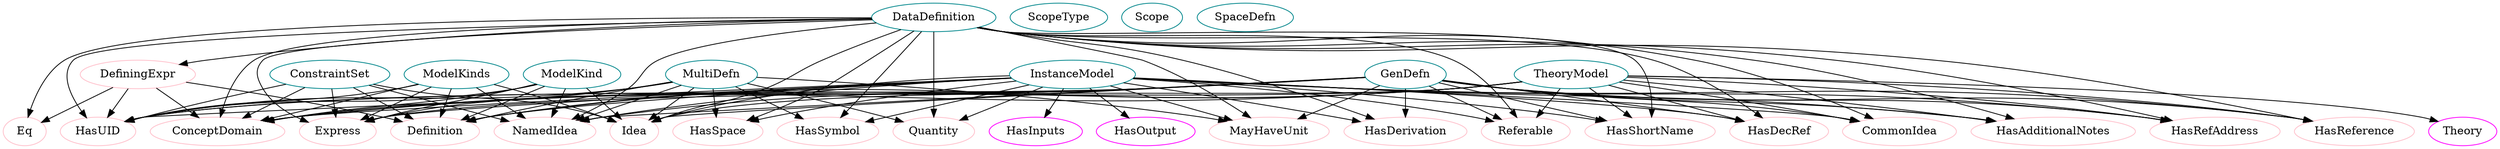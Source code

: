 digraph theory{
ConstraintSet	[shape=oval, color=turquoise4, label="ConstraintSet"];
ScopeType	[shape=oval, color=turquoise4, label="ScopeType"];
DataDefinition	[shape=oval, color=turquoise4, label="DataDefinition"];
Scope	[shape=oval, color=turquoise4, label="Scope"];
GenDefn	[shape=oval, color=turquoise4, label="GenDefn"];
InstanceModel	[shape=oval, color=turquoise4, label="InstanceModel"];
ModelKinds	[shape=oval, color=turquoise4, label="ModelKinds"];
ModelKind	[shape=oval, color=turquoise4, label="ModelKind"];
DefiningExpr	[shape=oval, color=turquoise4, label="DefiningExpr"];
MultiDefn	[shape=oval, color=turquoise4, label="MultiDefn"];
SpaceDefn	[shape=oval, color=turquoise4, label="SpaceDefn"];
TheoryModel	[shape=oval, color=turquoise4, label="TheoryModel"];
HasUID	[shape=oval, color=pink, label="HasUID"];
NamedIdea	[shape=oval, color=pink, label="NamedIdea"];
Idea	[shape=oval, color=pink, label="Idea"];
Definition	[shape=oval, color=pink, label="Definition"];
ConceptDomain	[shape=oval, color=pink, label="ConceptDomain"];
Express	[shape=oval, color=pink, label="Express"];
HasUID	[shape=oval, color=pink, label="HasUID"];
NamedIdea	[shape=oval, color=pink, label="NamedIdea"];
Idea	[shape=oval, color=pink, label="Idea"];
HasSpace	[shape=oval, color=pink, label="HasSpace"];
HasSymbol	[shape=oval, color=pink, label="HasSymbol"];
Quantity	[shape=oval, color=pink, label="Quantity"];
DefiningExpr	[shape=oval, color=pink, label="DefiningExpr"];
Express	[shape=oval, color=pink, label="Express"];
HasReference	[shape=oval, color=pink, label="HasReference"];
HasDecRef	[shape=oval, color=pink, label="HasDecRef"];
Eq	[shape=oval, color=pink, label="Eq"];
HasDerivation	[shape=oval, color=pink, label="HasDerivation"];
HasAdditionalNotes	[shape=oval, color=pink, label="HasAdditionalNotes"];
MayHaveUnit	[shape=oval, color=pink, label="MayHaveUnit"];
HasShortName	[shape=oval, color=pink, label="HasShortName"];
HasRefAddress	[shape=oval, color=pink, label="HasRefAddress"];
ConceptDomain	[shape=oval, color=pink, label="ConceptDomain"];
CommonIdea	[shape=oval, color=pink, label="CommonIdea"];
Referable	[shape=oval, color=pink, label="Referable"];
HasUID	[shape=oval, color=pink, label="HasUID"];
NamedIdea	[shape=oval, color=pink, label="NamedIdea"];
Idea	[shape=oval, color=pink, label="Idea"];
Definition	[shape=oval, color=pink, label="Definition"];
ConceptDomain	[shape=oval, color=pink, label="ConceptDomain"];
Express	[shape=oval, color=pink, label="Express"];
HasDerivation	[shape=oval, color=pink, label="HasDerivation"];
HasReference	[shape=oval, color=pink, label="HasReference"];
HasDecRef	[shape=oval, color=pink, label="HasDecRef"];
HasShortName	[shape=oval, color=pink, label="HasShortName"];
HasRefAddress	[shape=oval, color=pink, label="HasRefAddress"];
HasAdditionalNotes	[shape=oval, color=pink, label="HasAdditionalNotes"];
MayHaveUnit	[shape=oval, color=pink, label="MayHaveUnit"];
CommonIdea	[shape=oval, color=pink, label="CommonIdea"];
Referable	[shape=oval, color=pink, label="Referable"];
HasUID	[shape=oval, color=pink, label="HasUID"];
NamedIdea	[shape=oval, color=pink, label="NamedIdea"];
Idea	[shape=oval, color=pink, label="Idea"];
Definition	[shape=oval, color=pink, label="Definition"];
ConceptDomain	[shape=oval, color=pink, label="ConceptDomain"];
Express	[shape=oval, color=pink, label="Express"];
HasDerivation	[shape=oval, color=pink, label="HasDerivation"];
HasReference	[shape=oval, color=pink, label="HasReference"];
HasDecRef	[shape=oval, color=pink, label="HasDecRef"];
HasShortName	[shape=oval, color=pink, label="HasShortName"];
HasRefAddress	[shape=oval, color=pink, label="HasRefAddress"];
HasAdditionalNotes	[shape=oval, color=pink, label="HasAdditionalNotes"];
Quantity	[shape=oval, color=pink, label="Quantity"];
CommonIdea	[shape=oval, color=pink, label="CommonIdea"];
Referable	[shape=oval, color=pink, label="Referable"];
HasInputs	[shape=oval, color=pink, label="HasInputs"];
HasOutput	[shape=oval, color=pink, label="HasOutput"];
HasSymbol	[shape=oval, color=pink, label="HasSymbol"];
HasSpace	[shape=oval, color=pink, label="HasSpace"];
MayHaveUnit	[shape=oval, color=pink, label="MayHaveUnit"];
HasUID	[shape=oval, color=pink, label="HasUID"];
NamedIdea	[shape=oval, color=pink, label="NamedIdea"];
Idea	[shape=oval, color=pink, label="Idea"];
Definition	[shape=oval, color=pink, label="Definition"];
ConceptDomain	[shape=oval, color=pink, label="ConceptDomain"];
Express	[shape=oval, color=pink, label="Express"];
Eq	[shape=oval, color=pink, label="Eq"];
HasUID	[shape=oval, color=pink, label="HasUID"];
ConceptDomain	[shape=oval, color=pink, label="ConceptDomain"];
Definition	[shape=oval, color=pink, label="Definition"];
HasSymbol	[shape=oval, color=pink, label="HasSymbol"];
NamedIdea	[shape=oval, color=pink, label="NamedIdea"];
Idea	[shape=oval, color=pink, label="Idea"];
HasSpace	[shape=oval, color=pink, label="HasSpace"];
Quantity	[shape=oval, color=pink, label="Quantity"];
MayHaveUnit	[shape=oval, color=pink, label="MayHaveUnit"];
Express	[shape=oval, color=pink, label="Express"];
HasUID	[shape=oval, color=pink, label="HasUID"];
NamedIdea	[shape=oval, color=pink, label="NamedIdea"];
Idea	[shape=oval, color=pink, label="Idea"];
Definition	[shape=oval, color=pink, label="Definition"];
HasReference	[shape=oval, color=pink, label="HasReference"];
HasDecRef	[shape=oval, color=pink, label="HasDecRef"];
ConceptDomain	[shape=oval, color=pink, label="ConceptDomain"];
HasAdditionalNotes	[shape=oval, color=pink, label="HasAdditionalNotes"];
HasShortName	[shape=oval, color=pink, label="HasShortName"];
HasRefAddress	[shape=oval, color=pink, label="HasRefAddress"];
CommonIdea	[shape=oval, color=pink, label="CommonIdea"];
Referable	[shape=oval, color=pink, label="Referable"];
HasInputs	[shape=oval, color=magenta, label="HasInputs"];
HasOutput	[shape=oval, color=magenta, label="HasOutput"];
Theory	[shape=oval, color=magenta, label="Theory"];
ConstraintSet -> HasUID;
ConstraintSet -> NamedIdea;
ConstraintSet -> Idea;
ConstraintSet -> Definition;
ConstraintSet -> ConceptDomain;
ConstraintSet -> Express;
DataDefinition -> HasUID;
DataDefinition -> NamedIdea;
DataDefinition -> Idea;
DataDefinition -> HasSpace;
DataDefinition -> HasSymbol;
DataDefinition -> Quantity;
DataDefinition -> DefiningExpr;
DataDefinition -> Express;
DataDefinition -> HasReference;
DataDefinition -> HasDecRef;
DataDefinition -> Eq;
DataDefinition -> HasDerivation;
DataDefinition -> HasAdditionalNotes;
DataDefinition -> MayHaveUnit;
DataDefinition -> HasShortName;
DataDefinition -> HasRefAddress;
DataDefinition -> ConceptDomain;
DataDefinition -> CommonIdea;
DataDefinition -> Referable;
GenDefn -> HasUID;
GenDefn -> NamedIdea;
GenDefn -> Idea;
GenDefn -> Definition;
GenDefn -> ConceptDomain;
GenDefn -> Express;
GenDefn -> HasDerivation;
GenDefn -> HasReference;
GenDefn -> HasDecRef;
GenDefn -> HasShortName;
GenDefn -> HasRefAddress;
GenDefn -> HasAdditionalNotes;
GenDefn -> MayHaveUnit;
GenDefn -> CommonIdea;
GenDefn -> Referable;
InstanceModel -> HasUID;
InstanceModel -> NamedIdea;
InstanceModel -> Idea;
InstanceModel -> Definition;
InstanceModel -> ConceptDomain;
InstanceModel -> Express;
InstanceModel -> HasDerivation;
InstanceModel -> HasReference;
InstanceModel -> HasDecRef;
InstanceModel -> HasShortName;
InstanceModel -> HasRefAddress;
InstanceModel -> HasAdditionalNotes;
InstanceModel -> Quantity;
InstanceModel -> CommonIdea;
InstanceModel -> Referable;
InstanceModel -> HasInputs;
InstanceModel -> HasOutput;
InstanceModel -> HasSymbol;
InstanceModel -> HasSpace;
InstanceModel -> MayHaveUnit;
ModelKinds -> HasUID;
ModelKinds -> NamedIdea;
ModelKinds -> Idea;
ModelKinds -> Definition;
ModelKinds -> ConceptDomain;
ModelKinds -> Express;
ModelKind -> HasUID;
ModelKind -> NamedIdea;
ModelKind -> Idea;
ModelKind -> Definition;
ModelKind -> ConceptDomain;
ModelKind -> Express;
DefiningExpr -> Eq;
DefiningExpr -> HasUID;
DefiningExpr -> ConceptDomain;
DefiningExpr -> Definition;
MultiDefn -> HasUID;
MultiDefn -> HasSymbol;
MultiDefn -> NamedIdea;
MultiDefn -> Idea;
MultiDefn -> HasSpace;
MultiDefn -> Quantity;
MultiDefn -> MayHaveUnit;
MultiDefn -> ConceptDomain;
MultiDefn -> Definition;
MultiDefn -> Express;
TheoryModel -> HasUID;
TheoryModel -> NamedIdea;
TheoryModel -> Idea;
TheoryModel -> Definition;
TheoryModel -> HasReference;
TheoryModel -> HasDecRef;
TheoryModel -> ConceptDomain;
TheoryModel -> HasAdditionalNotes;
TheoryModel -> Theory;
TheoryModel -> HasShortName;
TheoryModel -> HasRefAddress;
TheoryModel -> CommonIdea;
TheoryModel -> Referable;
}
